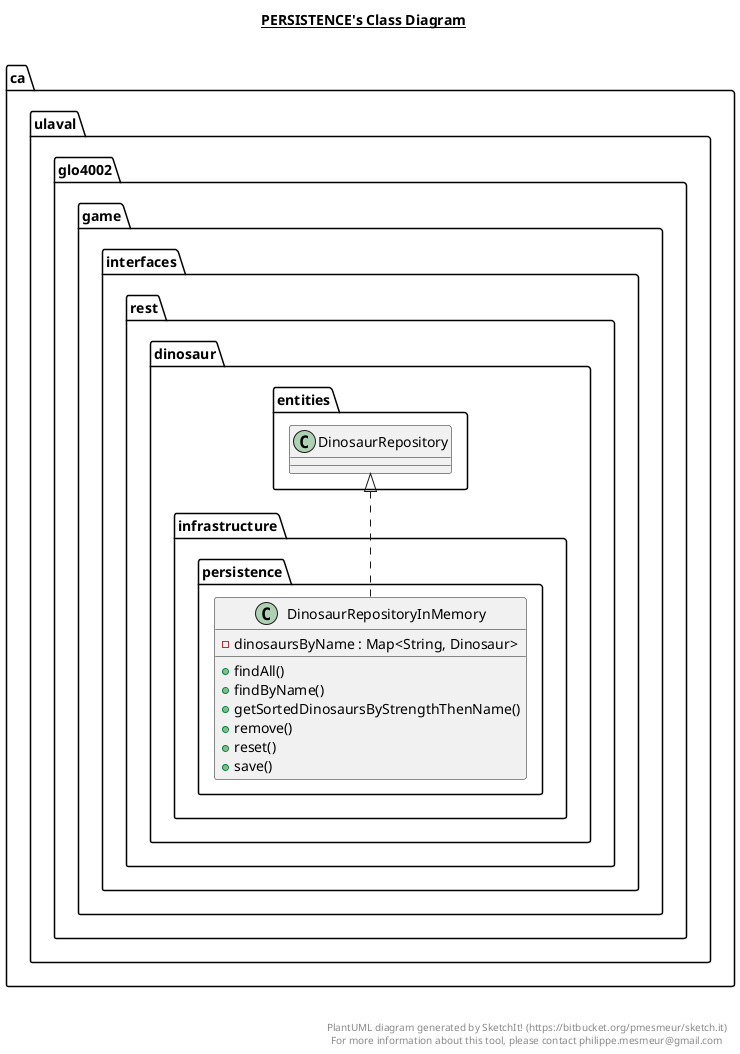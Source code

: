 @startuml

title __PERSISTENCE's Class Diagram__\n

  namespace ca.ulaval.glo4002.game {
    namespace interfaces.rest {
      namespace dinosaur.infrastructure.persistence {
        class ca.ulaval.glo4002.game.interfaces.rest.dinosaur.infrastructure.persistence.DinosaurRepositoryInMemory {
            - dinosaursByName : Map<String, Dinosaur>
            + findAll()
            + findByName()
            + getSortedDinosaursByStrengthThenName()
            + remove()
            + reset()
            + save()
        }
      }
    }
  }
  

  ca.ulaval.glo4002.game.interfaces.rest.dinosaur.infrastructure.persistence.DinosaurRepositoryInMemory .up.|> ca.ulaval.glo4002.game.interfaces.rest.dinosaur.entities.DinosaurRepository


right footer


PlantUML diagram generated by SketchIt! (https://bitbucket.org/pmesmeur/sketch.it)
For more information about this tool, please contact philippe.mesmeur@gmail.com
endfooter

@enduml
